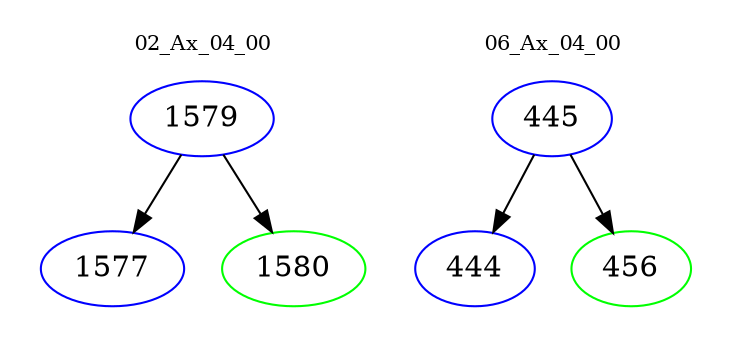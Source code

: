 digraph{
subgraph cluster_0 {
color = white
label = "02_Ax_04_00";
fontsize=10;
T0_1579 [label="1579", color="blue"]
T0_1579 -> T0_1577 [color="black"]
T0_1577 [label="1577", color="blue"]
T0_1579 -> T0_1580 [color="black"]
T0_1580 [label="1580", color="green"]
}
subgraph cluster_1 {
color = white
label = "06_Ax_04_00";
fontsize=10;
T1_445 [label="445", color="blue"]
T1_445 -> T1_444 [color="black"]
T1_444 [label="444", color="blue"]
T1_445 -> T1_456 [color="black"]
T1_456 [label="456", color="green"]
}
}
